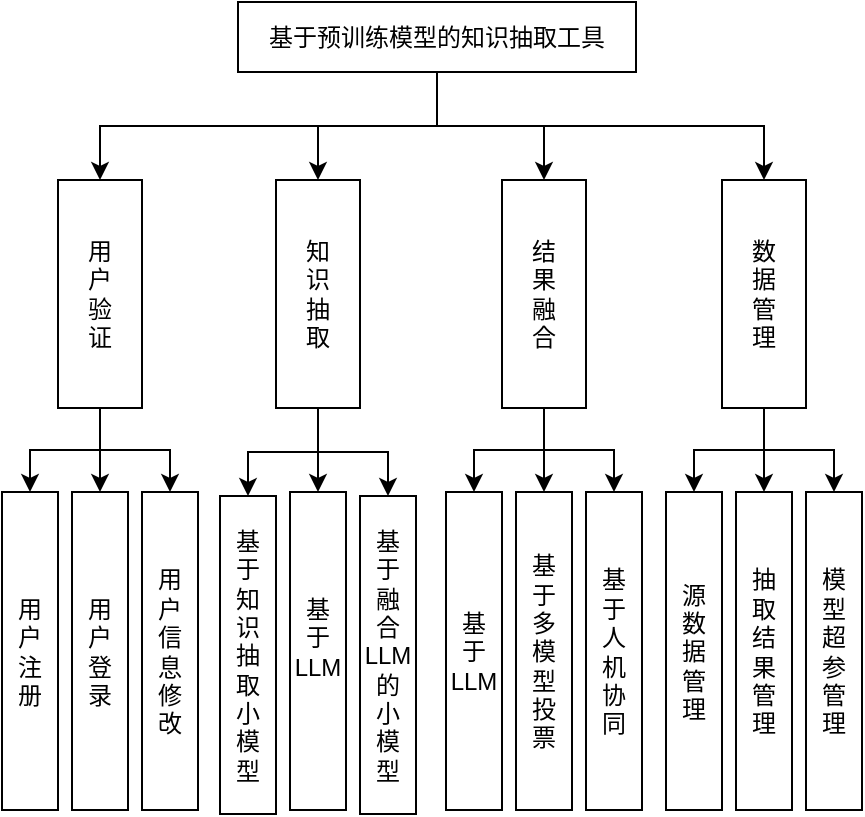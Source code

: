 <mxfile version="23.1.5" type="github">
  <diagram name="第 1 页" id="WPeSKZ3zgi5uHqN3BZs9">
    <mxGraphModel dx="1002" dy="569" grid="0" gridSize="10" guides="1" tooltips="1" connect="1" arrows="1" fold="1" page="0" pageScale="1" pageWidth="827" pageHeight="1169" math="0" shadow="0">
      <root>
        <mxCell id="0" />
        <mxCell id="1" parent="0" />
        <mxCell id="5Q7FV-45-rQ6y9RqwHLU-6" style="edgeStyle=orthogonalEdgeStyle;rounded=0;orthogonalLoop=1;jettySize=auto;html=1;exitX=0.5;exitY=1;exitDx=0;exitDy=0;" edge="1" parent="1" source="5Q7FV-45-rQ6y9RqwHLU-1" target="5Q7FV-45-rQ6y9RqwHLU-2">
          <mxGeometry relative="1" as="geometry" />
        </mxCell>
        <mxCell id="5Q7FV-45-rQ6y9RqwHLU-7" style="edgeStyle=orthogonalEdgeStyle;rounded=0;orthogonalLoop=1;jettySize=auto;html=1;entryX=0.5;entryY=0;entryDx=0;entryDy=0;" edge="1" parent="1" source="5Q7FV-45-rQ6y9RqwHLU-1" target="5Q7FV-45-rQ6y9RqwHLU-3">
          <mxGeometry relative="1" as="geometry" />
        </mxCell>
        <mxCell id="5Q7FV-45-rQ6y9RqwHLU-8" style="edgeStyle=orthogonalEdgeStyle;rounded=0;orthogonalLoop=1;jettySize=auto;html=1;" edge="1" parent="1" source="5Q7FV-45-rQ6y9RqwHLU-1" target="5Q7FV-45-rQ6y9RqwHLU-4">
          <mxGeometry relative="1" as="geometry" />
        </mxCell>
        <mxCell id="5Q7FV-45-rQ6y9RqwHLU-9" style="edgeStyle=orthogonalEdgeStyle;rounded=0;orthogonalLoop=1;jettySize=auto;html=1;exitX=0.5;exitY=1;exitDx=0;exitDy=0;" edge="1" parent="1" source="5Q7FV-45-rQ6y9RqwHLU-1" target="5Q7FV-45-rQ6y9RqwHLU-5">
          <mxGeometry relative="1" as="geometry" />
        </mxCell>
        <mxCell id="5Q7FV-45-rQ6y9RqwHLU-1" value="基于预训练模型的知识抽取工具" style="rounded=0;whiteSpace=wrap;html=1;" vertex="1" parent="1">
          <mxGeometry x="301" y="192" width="199" height="35" as="geometry" />
        </mxCell>
        <mxCell id="5Q7FV-45-rQ6y9RqwHLU-13" style="edgeStyle=orthogonalEdgeStyle;rounded=0;orthogonalLoop=1;jettySize=auto;html=1;entryX=0.5;entryY=0;entryDx=0;entryDy=0;exitX=0.5;exitY=1;exitDx=0;exitDy=0;" edge="1" parent="1" source="5Q7FV-45-rQ6y9RqwHLU-2" target="5Q7FV-45-rQ6y9RqwHLU-10">
          <mxGeometry relative="1" as="geometry" />
        </mxCell>
        <mxCell id="5Q7FV-45-rQ6y9RqwHLU-15" style="edgeStyle=orthogonalEdgeStyle;rounded=0;orthogonalLoop=1;jettySize=auto;html=1;entryX=0.5;entryY=0;entryDx=0;entryDy=0;" edge="1" parent="1" source="5Q7FV-45-rQ6y9RqwHLU-2" target="5Q7FV-45-rQ6y9RqwHLU-11">
          <mxGeometry relative="1" as="geometry" />
        </mxCell>
        <mxCell id="5Q7FV-45-rQ6y9RqwHLU-16" style="edgeStyle=orthogonalEdgeStyle;rounded=0;orthogonalLoop=1;jettySize=auto;html=1;entryX=0.5;entryY=0;entryDx=0;entryDy=0;exitX=0.5;exitY=1;exitDx=0;exitDy=0;" edge="1" parent="1" source="5Q7FV-45-rQ6y9RqwHLU-2" target="5Q7FV-45-rQ6y9RqwHLU-12">
          <mxGeometry relative="1" as="geometry" />
        </mxCell>
        <mxCell id="5Q7FV-45-rQ6y9RqwHLU-2" value="用&lt;br&gt;户&lt;br&gt;验&lt;br&gt;证" style="rounded=0;whiteSpace=wrap;html=1;" vertex="1" parent="1">
          <mxGeometry x="211" y="281" width="42" height="114" as="geometry" />
        </mxCell>
        <mxCell id="5Q7FV-45-rQ6y9RqwHLU-20" style="edgeStyle=orthogonalEdgeStyle;rounded=0;orthogonalLoop=1;jettySize=auto;html=1;entryX=0.5;entryY=0;entryDx=0;entryDy=0;" edge="1" parent="1" source="5Q7FV-45-rQ6y9RqwHLU-3" target="5Q7FV-45-rQ6y9RqwHLU-17">
          <mxGeometry relative="1" as="geometry" />
        </mxCell>
        <mxCell id="5Q7FV-45-rQ6y9RqwHLU-21" style="edgeStyle=orthogonalEdgeStyle;rounded=0;orthogonalLoop=1;jettySize=auto;html=1;entryX=0.5;entryY=0;entryDx=0;entryDy=0;" edge="1" parent="1" source="5Q7FV-45-rQ6y9RqwHLU-3" target="5Q7FV-45-rQ6y9RqwHLU-18">
          <mxGeometry relative="1" as="geometry" />
        </mxCell>
        <mxCell id="5Q7FV-45-rQ6y9RqwHLU-22" style="edgeStyle=orthogonalEdgeStyle;rounded=0;orthogonalLoop=1;jettySize=auto;html=1;entryX=0.5;entryY=0;entryDx=0;entryDy=0;exitX=0.5;exitY=1;exitDx=0;exitDy=0;" edge="1" parent="1" source="5Q7FV-45-rQ6y9RqwHLU-3" target="5Q7FV-45-rQ6y9RqwHLU-19">
          <mxGeometry relative="1" as="geometry" />
        </mxCell>
        <mxCell id="5Q7FV-45-rQ6y9RqwHLU-3" value="知&lt;br&gt;识&lt;br&gt;抽&lt;br&gt;取" style="rounded=0;whiteSpace=wrap;html=1;" vertex="1" parent="1">
          <mxGeometry x="320" y="281" width="42" height="114" as="geometry" />
        </mxCell>
        <mxCell id="5Q7FV-45-rQ6y9RqwHLU-26" style="edgeStyle=orthogonalEdgeStyle;rounded=0;orthogonalLoop=1;jettySize=auto;html=1;entryX=0.5;entryY=0;entryDx=0;entryDy=0;" edge="1" parent="1" source="5Q7FV-45-rQ6y9RqwHLU-4" target="5Q7FV-45-rQ6y9RqwHLU-24">
          <mxGeometry relative="1" as="geometry" />
        </mxCell>
        <mxCell id="5Q7FV-45-rQ6y9RqwHLU-27" style="edgeStyle=orthogonalEdgeStyle;rounded=0;orthogonalLoop=1;jettySize=auto;html=1;exitX=0.5;exitY=1;exitDx=0;exitDy=0;" edge="1" parent="1" source="5Q7FV-45-rQ6y9RqwHLU-4" target="5Q7FV-45-rQ6y9RqwHLU-23">
          <mxGeometry relative="1" as="geometry" />
        </mxCell>
        <mxCell id="5Q7FV-45-rQ6y9RqwHLU-28" style="edgeStyle=orthogonalEdgeStyle;rounded=0;orthogonalLoop=1;jettySize=auto;html=1;exitX=0.5;exitY=1;exitDx=0;exitDy=0;" edge="1" parent="1" source="5Q7FV-45-rQ6y9RqwHLU-4" target="5Q7FV-45-rQ6y9RqwHLU-25">
          <mxGeometry relative="1" as="geometry" />
        </mxCell>
        <mxCell id="5Q7FV-45-rQ6y9RqwHLU-4" value="结&lt;br&gt;果&lt;br&gt;融&lt;br&gt;合" style="rounded=0;whiteSpace=wrap;html=1;" vertex="1" parent="1">
          <mxGeometry x="433" y="281" width="42" height="114" as="geometry" />
        </mxCell>
        <mxCell id="5Q7FV-45-rQ6y9RqwHLU-32" style="edgeStyle=orthogonalEdgeStyle;rounded=0;orthogonalLoop=1;jettySize=auto;html=1;entryX=0.5;entryY=0;entryDx=0;entryDy=0;" edge="1" parent="1" source="5Q7FV-45-rQ6y9RqwHLU-5" target="5Q7FV-45-rQ6y9RqwHLU-29">
          <mxGeometry relative="1" as="geometry" />
        </mxCell>
        <mxCell id="5Q7FV-45-rQ6y9RqwHLU-33" style="edgeStyle=orthogonalEdgeStyle;rounded=0;orthogonalLoop=1;jettySize=auto;html=1;" edge="1" parent="1" source="5Q7FV-45-rQ6y9RqwHLU-5" target="5Q7FV-45-rQ6y9RqwHLU-30">
          <mxGeometry relative="1" as="geometry" />
        </mxCell>
        <mxCell id="5Q7FV-45-rQ6y9RqwHLU-34" style="edgeStyle=orthogonalEdgeStyle;rounded=0;orthogonalLoop=1;jettySize=auto;html=1;" edge="1" parent="1" source="5Q7FV-45-rQ6y9RqwHLU-5" target="5Q7FV-45-rQ6y9RqwHLU-31">
          <mxGeometry relative="1" as="geometry" />
        </mxCell>
        <mxCell id="5Q7FV-45-rQ6y9RqwHLU-5" value="数&lt;br&gt;据&lt;br&gt;管&lt;br&gt;理" style="rounded=0;whiteSpace=wrap;html=1;" vertex="1" parent="1">
          <mxGeometry x="543" y="281" width="42" height="114" as="geometry" />
        </mxCell>
        <mxCell id="5Q7FV-45-rQ6y9RqwHLU-10" value="用&lt;br&gt;户&lt;br&gt;注&lt;br&gt;册" style="rounded=0;whiteSpace=wrap;html=1;" vertex="1" parent="1">
          <mxGeometry x="183" y="437" width="28" height="159" as="geometry" />
        </mxCell>
        <mxCell id="5Q7FV-45-rQ6y9RqwHLU-11" value="用&lt;br&gt;户&lt;br&gt;登&lt;br&gt;录" style="rounded=0;whiteSpace=wrap;html=1;" vertex="1" parent="1">
          <mxGeometry x="218" y="437" width="28" height="159" as="geometry" />
        </mxCell>
        <mxCell id="5Q7FV-45-rQ6y9RqwHLU-12" value="用&lt;br&gt;户&lt;br&gt;信&lt;br&gt;息&lt;br&gt;修&lt;br&gt;改" style="rounded=0;whiteSpace=wrap;html=1;" vertex="1" parent="1">
          <mxGeometry x="253" y="437" width="28" height="159" as="geometry" />
        </mxCell>
        <mxCell id="5Q7FV-45-rQ6y9RqwHLU-17" value="基&lt;br&gt;于&lt;br&gt;知&lt;br&gt;识&lt;br&gt;抽&lt;br&gt;取&lt;br&gt;小&lt;br&gt;模&lt;br&gt;型" style="rounded=0;whiteSpace=wrap;html=1;" vertex="1" parent="1">
          <mxGeometry x="292" y="439" width="28" height="159" as="geometry" />
        </mxCell>
        <mxCell id="5Q7FV-45-rQ6y9RqwHLU-18" value="基&lt;br&gt;于&lt;br&gt;LLM&lt;div&gt;&lt;br/&gt;&lt;/div&gt;" style="rounded=0;whiteSpace=wrap;html=1;" vertex="1" parent="1">
          <mxGeometry x="327" y="437" width="28" height="159" as="geometry" />
        </mxCell>
        <mxCell id="5Q7FV-45-rQ6y9RqwHLU-19" value="基&lt;br&gt;于&lt;br&gt;融&lt;br&gt;合LLM&lt;br&gt;的&lt;br&gt;小&lt;br&gt;模&lt;br&gt;型" style="rounded=0;whiteSpace=wrap;html=1;" vertex="1" parent="1">
          <mxGeometry x="362" y="439" width="28" height="159" as="geometry" />
        </mxCell>
        <mxCell id="5Q7FV-45-rQ6y9RqwHLU-23" value="基&lt;br&gt;于&lt;br&gt;LLM" style="rounded=0;whiteSpace=wrap;html=1;" vertex="1" parent="1">
          <mxGeometry x="405" y="437" width="28" height="159" as="geometry" />
        </mxCell>
        <mxCell id="5Q7FV-45-rQ6y9RqwHLU-24" value="基&lt;br&gt;于&lt;br&gt;多&lt;br&gt;模&lt;br&gt;型&lt;br&gt;投&lt;br&gt;票" style="rounded=0;whiteSpace=wrap;html=1;" vertex="1" parent="1">
          <mxGeometry x="440" y="437" width="28" height="159" as="geometry" />
        </mxCell>
        <mxCell id="5Q7FV-45-rQ6y9RqwHLU-25" value="基&lt;br&gt;于&lt;br&gt;人&lt;br&gt;机&lt;br&gt;协&lt;br&gt;同" style="rounded=0;whiteSpace=wrap;html=1;" vertex="1" parent="1">
          <mxGeometry x="475" y="437" width="28" height="159" as="geometry" />
        </mxCell>
        <mxCell id="5Q7FV-45-rQ6y9RqwHLU-29" value="源&lt;br&gt;数&lt;br&gt;据&lt;br&gt;管&lt;br&gt;理" style="rounded=0;whiteSpace=wrap;html=1;" vertex="1" parent="1">
          <mxGeometry x="515" y="437" width="28" height="159" as="geometry" />
        </mxCell>
        <mxCell id="5Q7FV-45-rQ6y9RqwHLU-30" value="抽&lt;br&gt;取&lt;br&gt;结&lt;br&gt;果&lt;br&gt;管&lt;br&gt;理" style="rounded=0;whiteSpace=wrap;html=1;" vertex="1" parent="1">
          <mxGeometry x="550" y="437" width="28" height="159" as="geometry" />
        </mxCell>
        <mxCell id="5Q7FV-45-rQ6y9RqwHLU-31" value="模&lt;br&gt;型&lt;br&gt;超&lt;br&gt;参&lt;br&gt;管&lt;br&gt;理" style="rounded=0;whiteSpace=wrap;html=1;" vertex="1" parent="1">
          <mxGeometry x="585" y="437" width="28" height="159" as="geometry" />
        </mxCell>
      </root>
    </mxGraphModel>
  </diagram>
</mxfile>
